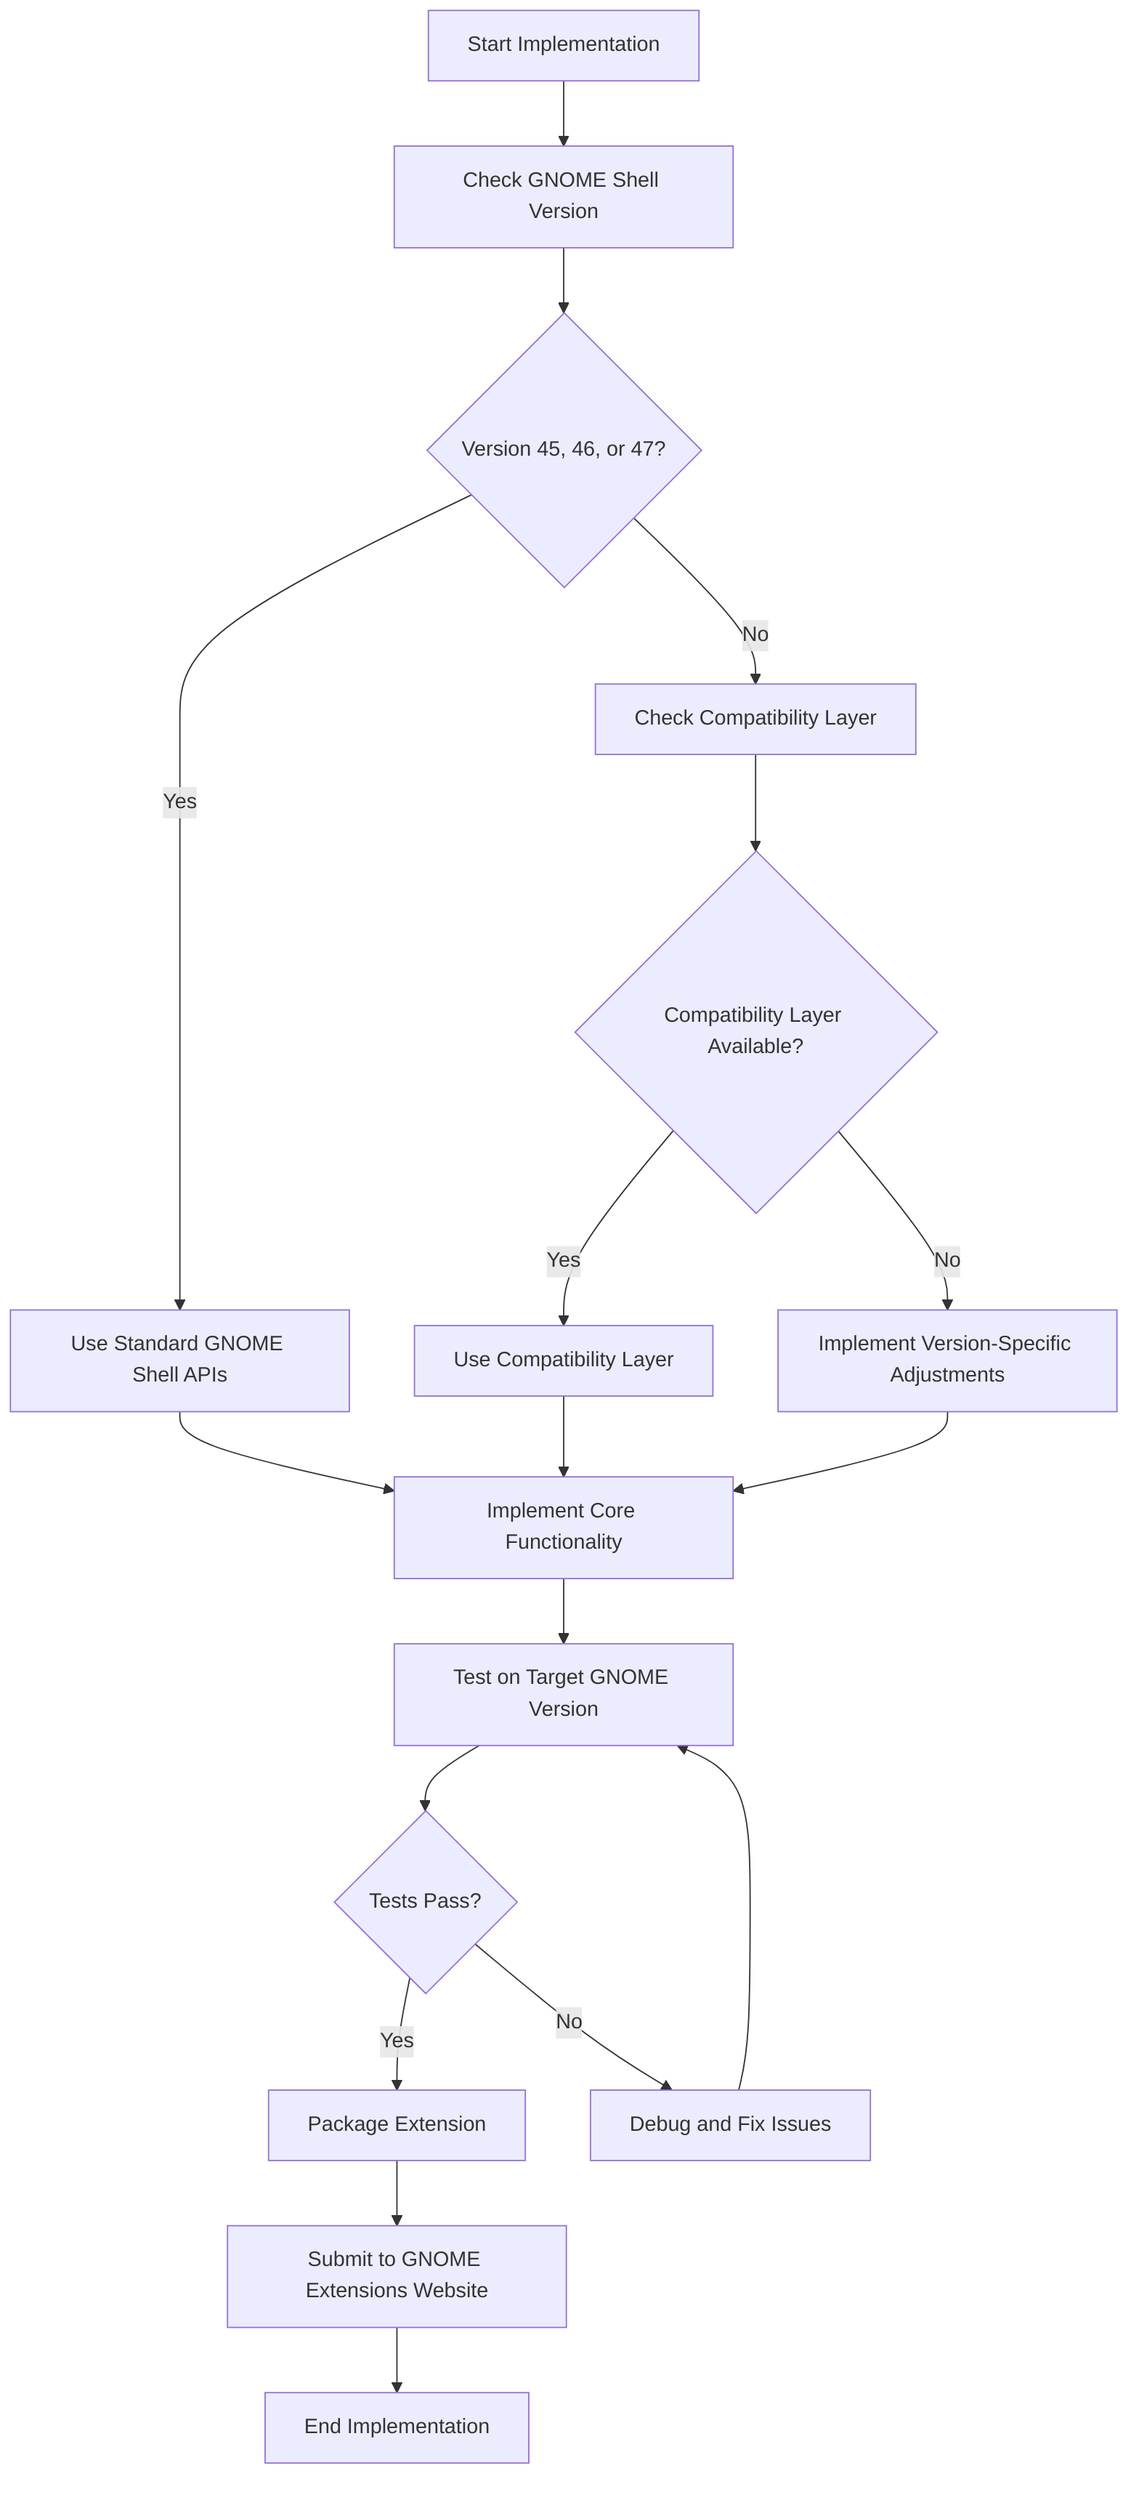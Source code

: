 graph TD
    A[Start Implementation] --> B[Check GNOME Shell Version]
    B --> C{Version 45, 46, or 47?}
    C -->|Yes| D[Use Standard GNOME Shell APIs]
    C -->|No| E[Check Compatibility Layer]
    D --> F[Implement Core Functionality]
    E --> G{Compatibility Layer Available?}
    G -->|Yes| H[Use Compatibility Layer]
    G -->|No| I[Implement Version-Specific Adjustments]
    H --> F
    I --> F
    F --> J[Test on Target GNOME Version]
    J --> K{Tests Pass?}
    K -->|Yes| L[Package Extension]
    K -->|No| M[Debug and Fix Issues]
    M --> J
    L --> N[Submit to GNOME Extensions Website]
    N --> O[End Implementation]
